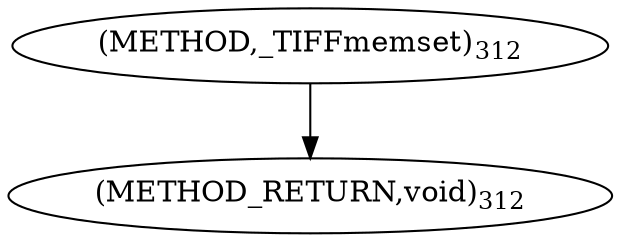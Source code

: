 digraph "_TIFFmemset" {  
"8384" [label = <(METHOD,_TIFFmemset)<SUB>312</SUB>> ]
"8388" [label = <(METHOD_RETURN,void)<SUB>312</SUB>> ]
  "8384" -> "8388" 
}
